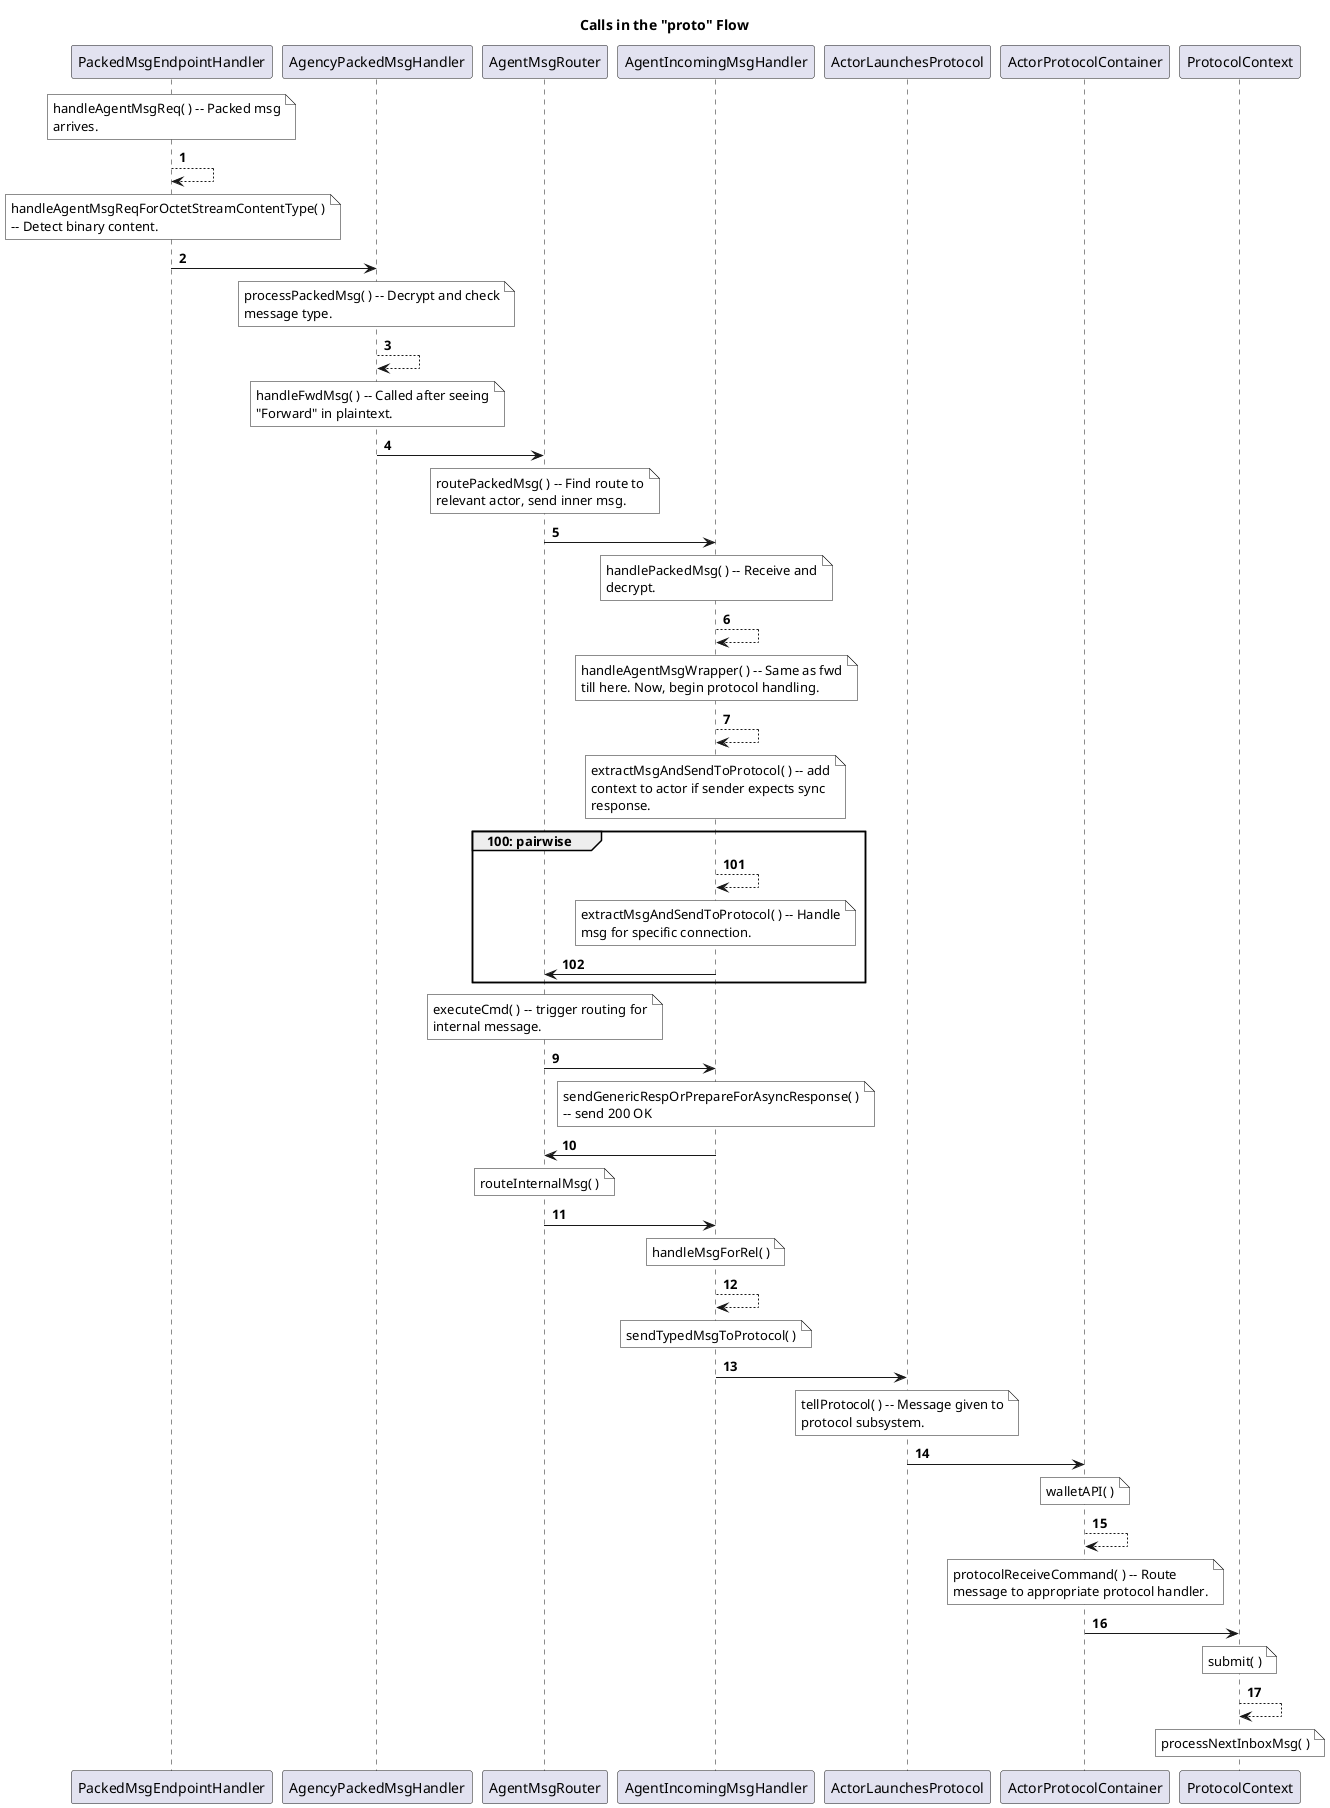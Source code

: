 @startuml

title Calls in the "proto" Flow

autonumber 1
note over PackedMsgEndpointHandler #ffffff: handleAgentMsgReq( ) -- Packed msg\narrives.
PackedMsgEndpointHandler --> PackedMsgEndpointHandler
note over PackedMsgEndpointHandler #ffffff: handleAgentMsgReqForOctetStreamContentType( )\n-- Detect binary content.
PackedMsgEndpointHandler -> AgencyPackedMsgHandler
note over AgencyPackedMsgHandler #ffffff: processPackedMsg( ) -- Decrypt and check\nmessage type.
AgencyPackedMsgHandler --> AgencyPackedMsgHandler
note over AgencyPackedMsgHandler #ffffff: handleFwdMsg( ) -- Called after seeing\n"Forward" in plaintext.
AgencyPackedMsgHandler -> AgentMsgRouter
note over AgentMsgRouter #ffffff: routePackedMsg( ) -- Find route to\nrelevant actor, send inner msg.
AgentMsgRouter -> AgentIncomingMsgHandler
note over AgentIncomingMsgHandler #ffffff: handlePackedMsg( ) -- Receive and\ndecrypt.
AgentIncomingMsgHandler --> AgentIncomingMsgHandler
note over AgentIncomingMsgHandler #ffffff: handleAgentMsgWrapper( ) -- Same as fwd\ntill here. Now, begin protocol handling.
AgentIncomingMsgHandler --> AgentIncomingMsgHandler
note over AgentIncomingMsgHandler #ffffff: extractMsgAndSendToProtocol( ) -- add\ncontext to actor if sender expects sync\nresponse.

group 100: pairwise
autonumber 101
AgentIncomingMsgHandler --> AgentIncomingMsgHandler
note over AgentIncomingMsgHandler #ffffff: extractMsgAndSendToProtocol( ) -- Handle\nmsg for specific connection.
AgentIncomingMsgHandler -> AgentMsgRouter
end

autonumber 9
note over AgentMsgRouter #ffffff: executeCmd( ) -- trigger routing for\ninternal message.
AgentMsgRouter -> AgentIncomingMsgHandler
note over AgentIncomingMsgHandler #ffffff: sendGenericRespOrPrepareForAsyncResponse( )\n-- send 200 OK
AgentIncomingMsgHandler -> AgentMsgRouter
note over AgentMsgRouter #ffffff: routeInternalMsg( )
AgentMsgRouter -> AgentIncomingMsgHandler
note over AgentIncomingMsgHandler #ffffff: handleMsgForRel( )
AgentIncomingMsgHandler --> AgentIncomingMsgHandler
note over AgentIncomingMsgHandler #ffffff: sendTypedMsgToProtocol( )
AgentIncomingMsgHandler -> ActorLaunchesProtocol
note over ActorLaunchesProtocol #ffffff: tellProtocol( ) -- Message given to\nprotocol subsystem.
ActorLaunchesProtocol -> ActorProtocolContainer
note over ActorProtocolContainer #ffffff: walletAPI( )
ActorProtocolContainer --> ActorProtocolContainer
note over ActorProtocolContainer #ffffff: protocolReceiveCommand( ) -- Route\nmessage to appropriate protocol handler.
ActorProtocolContainer -> ProtocolContext
note over ProtocolContext #ffffff: submit( )
ProtocolContext --> ProtocolContext
note over ProtocolContext #ffffff: processNextInboxMsg( )

@enduml
